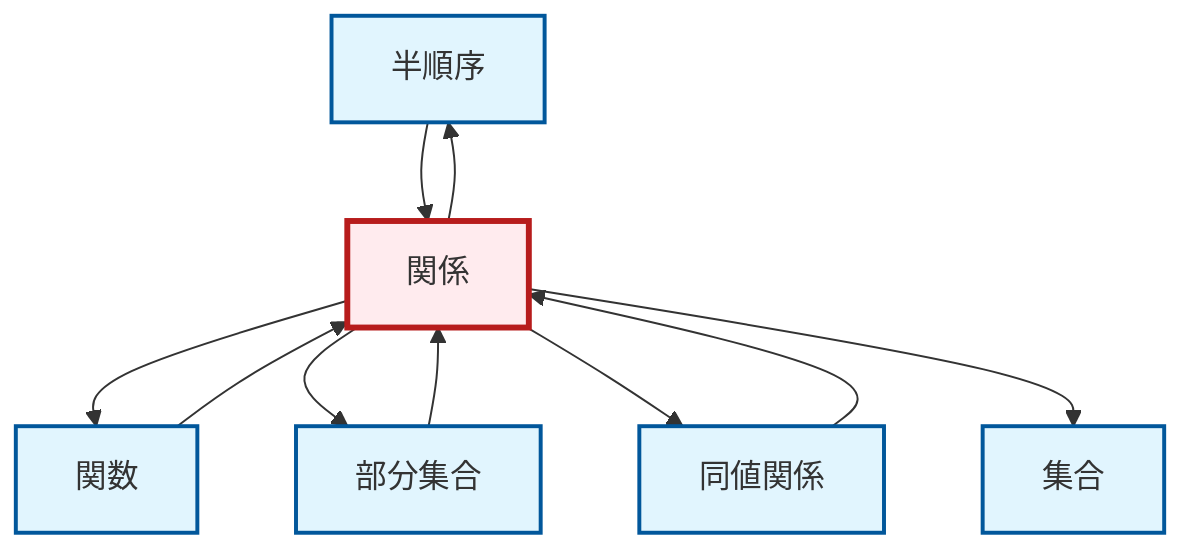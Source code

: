 graph TD
    classDef definition fill:#e1f5fe,stroke:#01579b,stroke-width:2px
    classDef theorem fill:#f3e5f5,stroke:#4a148c,stroke-width:2px
    classDef axiom fill:#fff3e0,stroke:#e65100,stroke-width:2px
    classDef example fill:#e8f5e9,stroke:#1b5e20,stroke-width:2px
    classDef current fill:#ffebee,stroke:#b71c1c,stroke-width:3px
    def-partial-order["半順序"]:::definition
    def-relation["関係"]:::definition
    def-set["集合"]:::definition
    def-function["関数"]:::definition
    def-equivalence-relation["同値関係"]:::definition
    def-subset["部分集合"]:::definition
    def-relation --> def-function
    def-relation --> def-subset
    def-relation --> def-equivalence-relation
    def-relation --> def-set
    def-subset --> def-relation
    def-function --> def-relation
    def-partial-order --> def-relation
    def-equivalence-relation --> def-relation
    def-relation --> def-partial-order
    class def-relation current